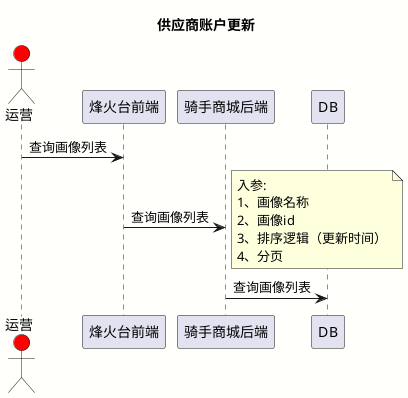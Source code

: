 @startuml
skinparam backgroundColor #FFFFFC
title 供应商账户更新
actor 运营 #red

运营 -> 烽火台前端 : 查询画像列表
烽火台前端 -> 骑手商城后端 : 查询画像列表
note right
入参:
1、画像名称
2、画像id
3、排序逻辑（更新时间）
4、分页
end note
骑手商城后端 -> DB : 查询画像列表

@enduml